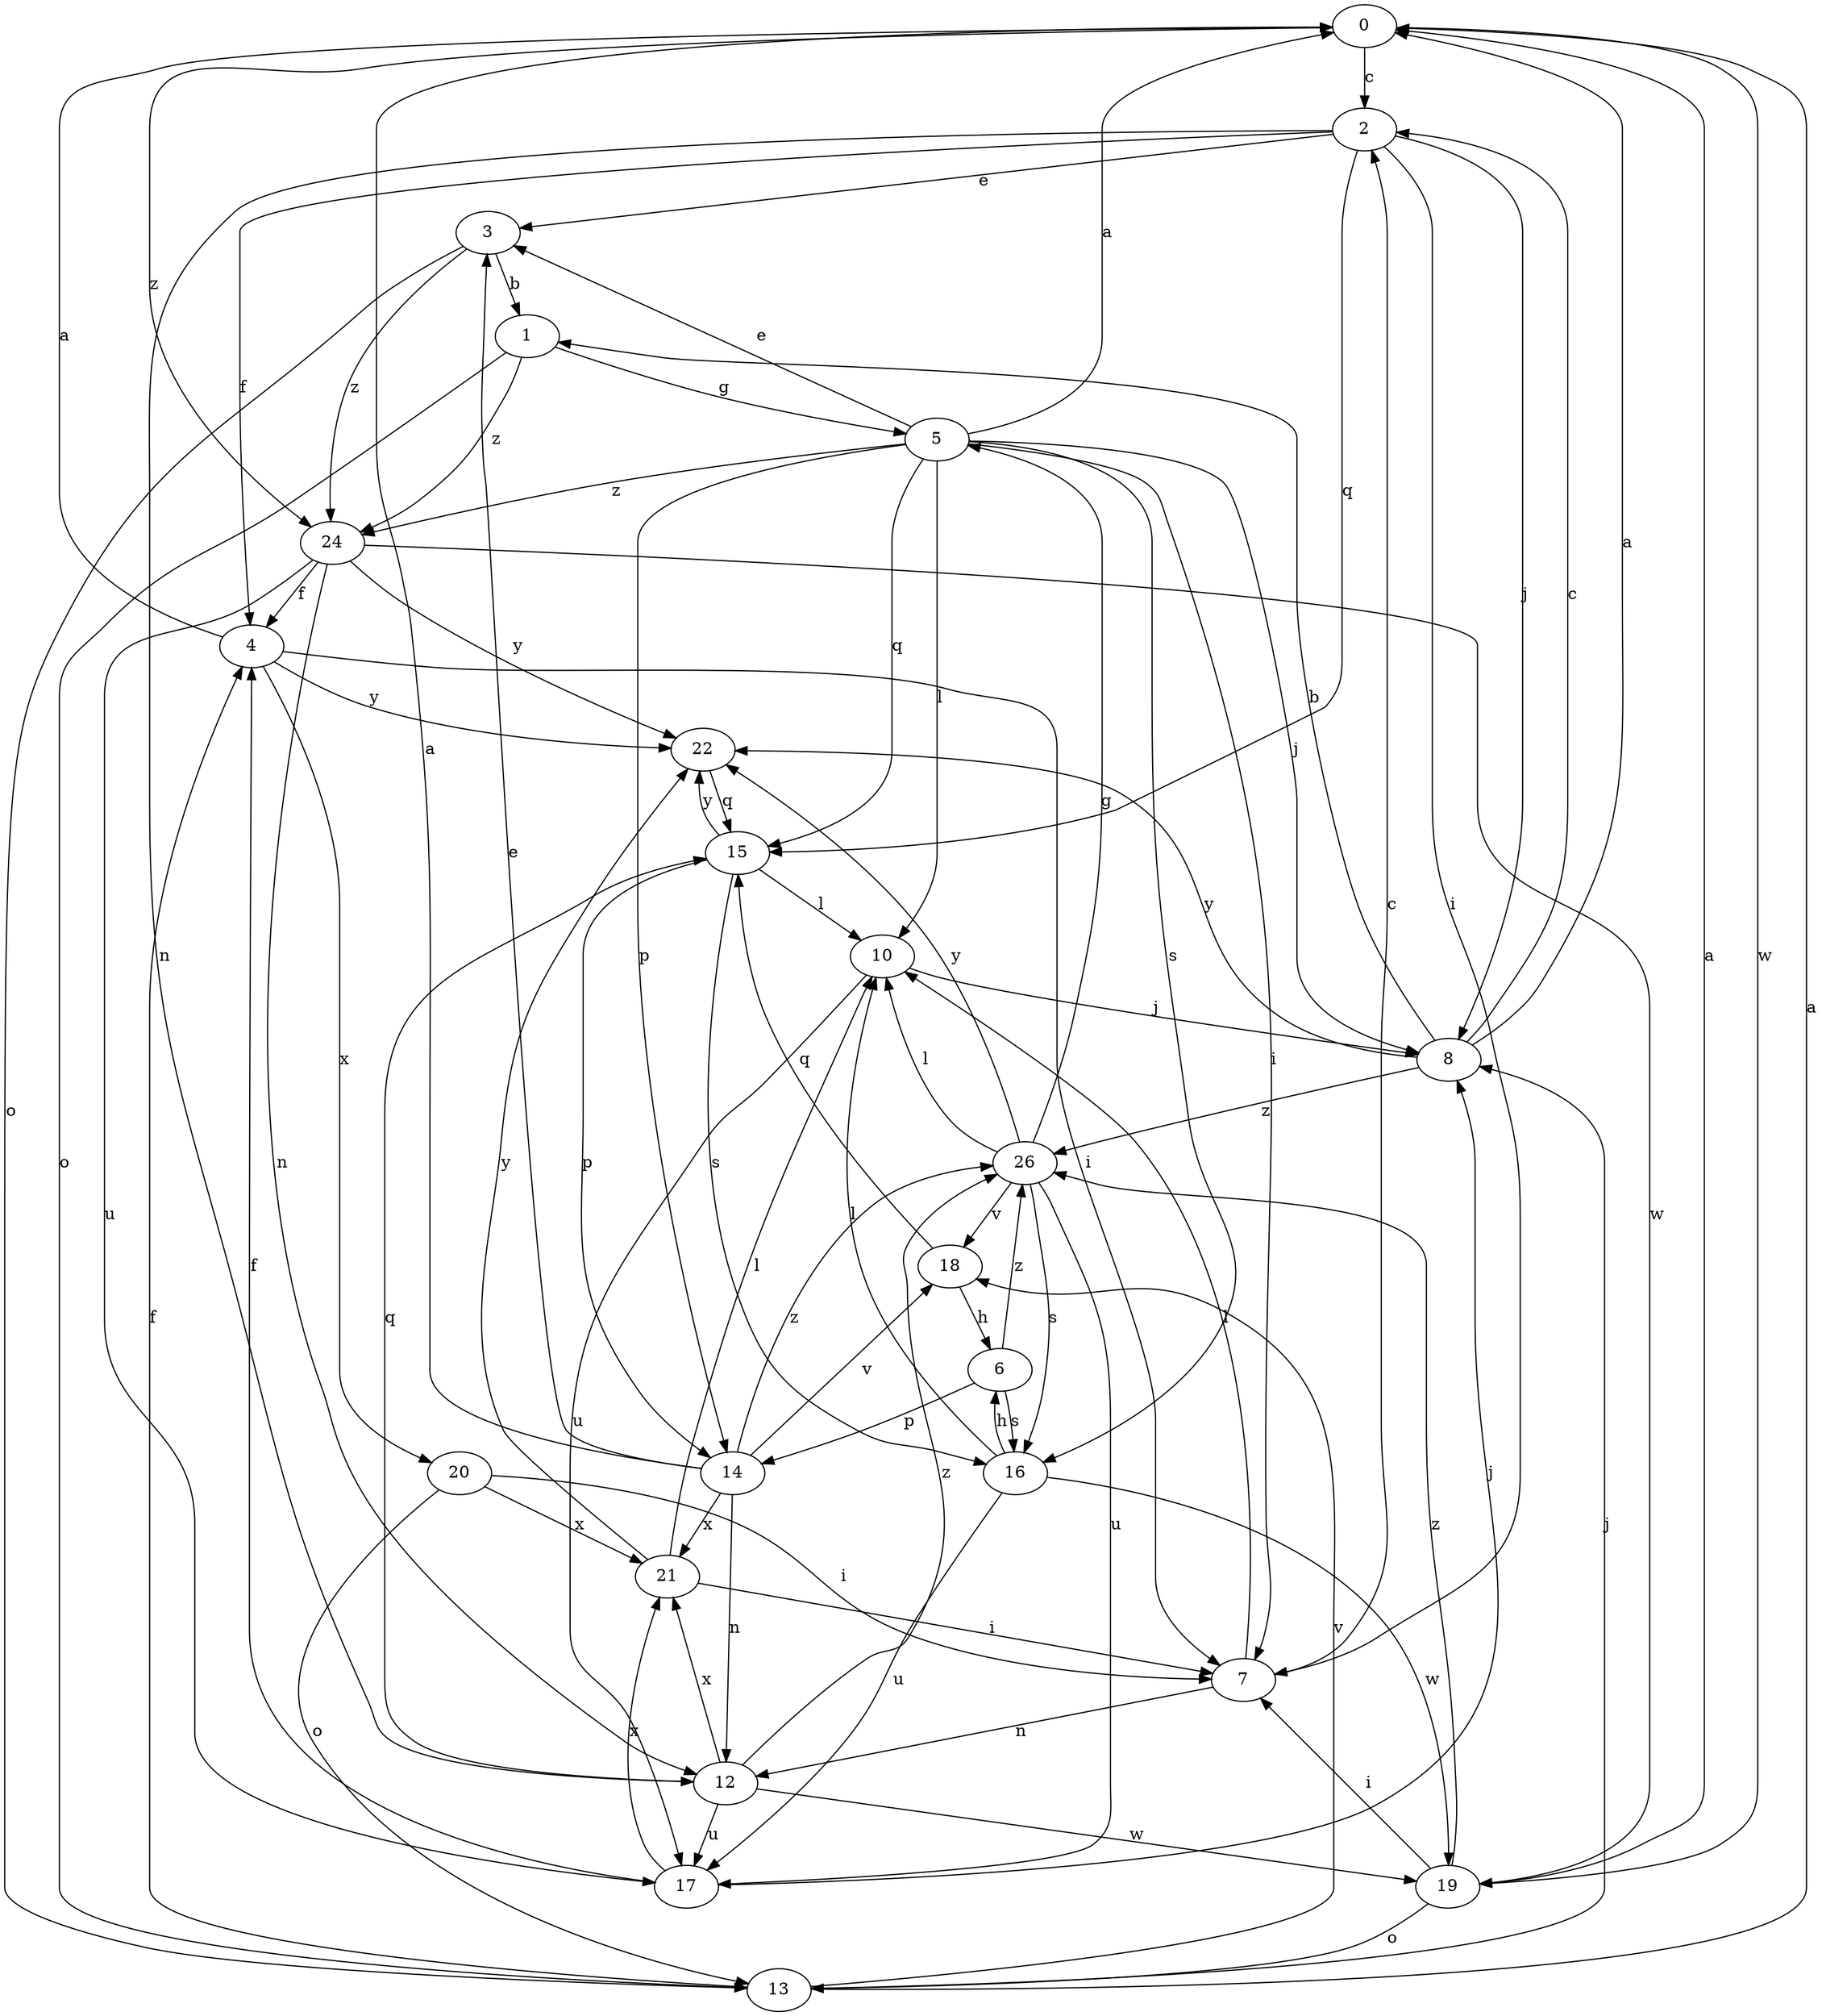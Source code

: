 strict digraph  {
0;
1;
2;
3;
4;
5;
6;
7;
8;
10;
12;
13;
14;
15;
16;
17;
18;
19;
20;
21;
22;
24;
26;
0 -> 2  [label=c];
0 -> 19  [label=w];
0 -> 24  [label=z];
1 -> 5  [label=g];
1 -> 13  [label=o];
1 -> 24  [label=z];
2 -> 3  [label=e];
2 -> 4  [label=f];
2 -> 7  [label=i];
2 -> 8  [label=j];
2 -> 12  [label=n];
2 -> 15  [label=q];
3 -> 1  [label=b];
3 -> 13  [label=o];
3 -> 24  [label=z];
4 -> 0  [label=a];
4 -> 7  [label=i];
4 -> 20  [label=x];
4 -> 22  [label=y];
5 -> 0  [label=a];
5 -> 3  [label=e];
5 -> 7  [label=i];
5 -> 8  [label=j];
5 -> 10  [label=l];
5 -> 14  [label=p];
5 -> 15  [label=q];
5 -> 16  [label=s];
5 -> 24  [label=z];
6 -> 14  [label=p];
6 -> 16  [label=s];
6 -> 26  [label=z];
7 -> 2  [label=c];
7 -> 10  [label=l];
7 -> 12  [label=n];
8 -> 0  [label=a];
8 -> 1  [label=b];
8 -> 2  [label=c];
8 -> 22  [label=y];
8 -> 26  [label=z];
10 -> 8  [label=j];
10 -> 17  [label=u];
12 -> 15  [label=q];
12 -> 17  [label=u];
12 -> 19  [label=w];
12 -> 21  [label=x];
12 -> 26  [label=z];
13 -> 0  [label=a];
13 -> 4  [label=f];
13 -> 8  [label=j];
13 -> 18  [label=v];
14 -> 0  [label=a];
14 -> 3  [label=e];
14 -> 12  [label=n];
14 -> 18  [label=v];
14 -> 21  [label=x];
14 -> 26  [label=z];
15 -> 10  [label=l];
15 -> 14  [label=p];
15 -> 16  [label=s];
15 -> 22  [label=y];
16 -> 6  [label=h];
16 -> 10  [label=l];
16 -> 17  [label=u];
16 -> 19  [label=w];
17 -> 4  [label=f];
17 -> 8  [label=j];
17 -> 21  [label=x];
18 -> 6  [label=h];
18 -> 15  [label=q];
19 -> 0  [label=a];
19 -> 7  [label=i];
19 -> 13  [label=o];
19 -> 26  [label=z];
20 -> 7  [label=i];
20 -> 13  [label=o];
20 -> 21  [label=x];
21 -> 7  [label=i];
21 -> 10  [label=l];
21 -> 22  [label=y];
22 -> 15  [label=q];
24 -> 4  [label=f];
24 -> 12  [label=n];
24 -> 17  [label=u];
24 -> 19  [label=w];
24 -> 22  [label=y];
26 -> 5  [label=g];
26 -> 10  [label=l];
26 -> 16  [label=s];
26 -> 17  [label=u];
26 -> 18  [label=v];
26 -> 22  [label=y];
}
